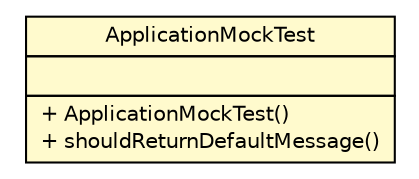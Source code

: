 #!/usr/local/bin/dot
#
# Class diagram 
# Generated by UMLGraph version R5_6-24-gf6e263 (http://www.umlgraph.org/)
#

digraph G {
	edge [fontname="Helvetica",fontsize=10,labelfontname="Helvetica",labelfontsize=10];
	node [fontname="Helvetica",fontsize=10,shape=plaintext];
	nodesep=0.25;
	ranksep=0.5;
	// test.top.infra.web.servlet.handler.ApplicationMockTest
	c25 [label=<<table title="test.top.infra.web.servlet.handler.ApplicationMockTest" border="0" cellborder="1" cellspacing="0" cellpadding="2" port="p" bgcolor="lemonChiffon" href="./ApplicationMockTest.html">
		<tr><td><table border="0" cellspacing="0" cellpadding="1">
<tr><td align="center" balign="center"> ApplicationMockTest </td></tr>
		</table></td></tr>
		<tr><td><table border="0" cellspacing="0" cellpadding="1">
<tr><td align="left" balign="left">  </td></tr>
		</table></td></tr>
		<tr><td><table border="0" cellspacing="0" cellpadding="1">
<tr><td align="left" balign="left"> + ApplicationMockTest() </td></tr>
<tr><td align="left" balign="left"> + shouldReturnDefaultMessage() </td></tr>
		</table></td></tr>
		</table>>, URL="./ApplicationMockTest.html", fontname="Helvetica", fontcolor="black", fontsize=10.0];
}

